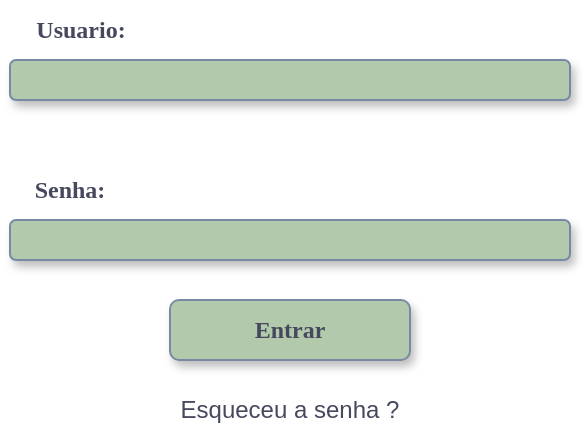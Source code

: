 <mxfile version="24.4.6" type="github">
  <diagram name="Página-1" id="4RcofoAQbTlGlxEZQ2O1">
    <mxGraphModel dx="1194" dy="716" grid="1" gridSize="10" guides="1" tooltips="1" connect="1" arrows="1" fold="1" page="1" pageScale="1" pageWidth="827" pageHeight="1169" background="#ffffff" math="0" shadow="0">
      <root>
        <mxCell id="0" />
        <mxCell id="1" parent="0" />
        <mxCell id="e9N9gPUfizQEqqW7r3Uj-2" value="" style="rounded=1;whiteSpace=wrap;html=1;fillColor=#B2C9AB;fontColor=#46495D;strokeColor=#788AA3;glass=0;shadow=1;labelBackgroundColor=none;" vertex="1" parent="1">
          <mxGeometry x="260" y="320" width="280" height="20" as="geometry" />
        </mxCell>
        <mxCell id="e9N9gPUfizQEqqW7r3Uj-3" value="" style="rounded=1;whiteSpace=wrap;html=1;fillColor=#B2C9AB;fontColor=#46495D;strokeColor=#788AA3;shadow=1;labelBackgroundColor=none;" vertex="1" parent="1">
          <mxGeometry x="260" y="400" width="280" height="20" as="geometry" />
        </mxCell>
        <mxCell id="e9N9gPUfizQEqqW7r3Uj-7" value="Usuario:" style="text;html=1;align=center;verticalAlign=middle;resizable=0;points=[];autosize=1;strokeColor=none;fillColor=none;fontStyle=1;fontColor=#46495D;fontFamily=Verdana;labelBackgroundColor=none;" vertex="1" parent="1">
          <mxGeometry x="260" y="290" width="70" height="30" as="geometry" />
        </mxCell>
        <mxCell id="e9N9gPUfizQEqqW7r3Uj-8" value="Senha:" style="text;strokeColor=none;align=center;fillColor=none;html=1;verticalAlign=middle;whiteSpace=wrap;rounded=0;fontStyle=1;fontFamily=Verdana;labelBackgroundColor=none;fontColor=#46495D;" vertex="1" parent="1">
          <mxGeometry x="260" y="370" width="60" height="30" as="geometry" />
        </mxCell>
        <mxCell id="e9N9gPUfizQEqqW7r3Uj-9" value="Entrar" style="rounded=1;whiteSpace=wrap;html=1;fontStyle=1;labelBackgroundColor=none;fontFamily=Verdana;fillColor=#B2C9AB;strokeColor=#788AA3;shadow=1;fontColor=#46495D;" vertex="1" parent="1">
          <mxGeometry x="340" y="440" width="120" height="30" as="geometry" />
        </mxCell>
        <mxCell id="e9N9gPUfizQEqqW7r3Uj-10" value="Esqueceu a senha ?" style="text;strokeColor=none;align=center;fillColor=none;html=1;verticalAlign=middle;whiteSpace=wrap;rounded=0;fontColor=#46495D;shadow=0;labelBackgroundColor=none;" vertex="1" parent="1">
          <mxGeometry x="340" y="480" width="120" height="30" as="geometry" />
        </mxCell>
      </root>
    </mxGraphModel>
  </diagram>
</mxfile>
